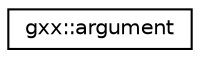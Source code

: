digraph "Graphical Class Hierarchy"
{
  edge [fontname="Helvetica",fontsize="10",labelfontname="Helvetica",labelfontsize="10"];
  node [fontname="Helvetica",fontsize="10",shape=record];
  rankdir="LR";
  Node1 [label="gxx::argument",height=0.2,width=0.4,color="black", fillcolor="white", style="filled",URL="$structgxx_1_1argument.html"];
}
